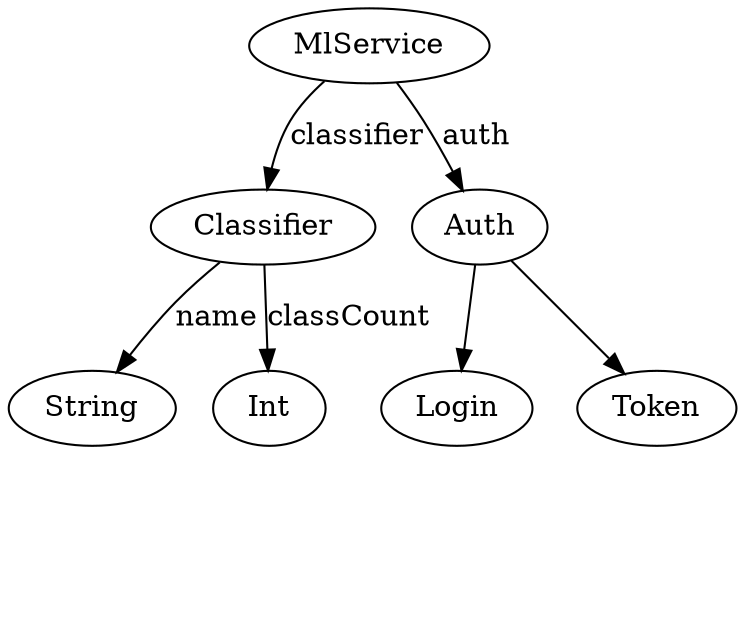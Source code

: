 digraph {
    mlService[label=MlService class="product"]

    classifier[label=Classifier class="product"]
    classifier_name[label=String]
    classifier_classCount[label=Int]

    auth[label=Auth class="sum"]

    login[label=Login class="product"]
    login_user[label=String style=invis]
    login_password[label=String style=invis]

    token[label=Token class="product"]
    token_token[label=String style=invis]

    mlService -> classifier [label=classifier]
    mlService -> auth [label=auth]

    classifier -> classifier_name [label=name]
    classifier -> classifier_classCount [label=classCount]

    token -> token_token [label=token style=invis]

    login -> login_user [label=user style=invis]
    login -> login_password [label=password style=invis]

    auth -> token[class="value"]
    auth -> login[class="value"]
}
